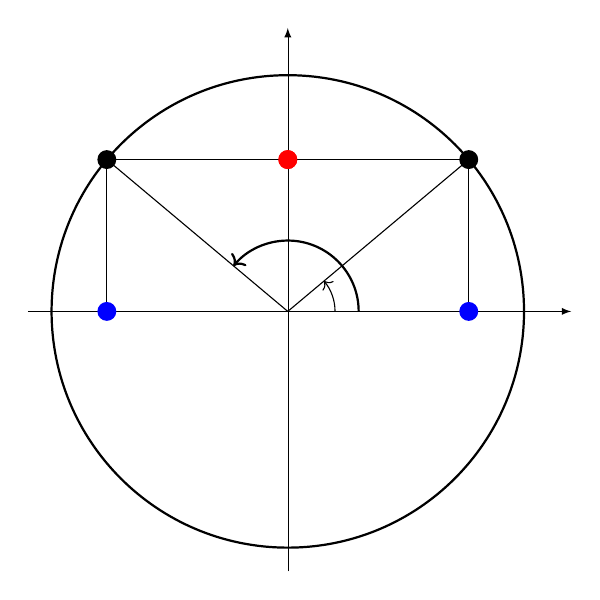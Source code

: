 \begin{tikzpicture}[scale=3]

	\draw[->,>=latex, black, very thin] (-1.1,0) -- (1.2,0);
	\draw[->,>=latex, black, very thin] (0,-1.1) -- (0,1.2);

        % draw the unit circle
        \draw[thick] (0cm,0cm) circle(1);

      \def\x{40};
       \coordinate (M) at ({\x}:1);
       \coordinate (Cos) at ({cos(\x)},0);
       \coordinate (Sin) at (0,{sin(\x)},0);
       \coordinate (Tan) at (1,{sin(\x)/cos(\x)});

       	\fill (M) circle (0.04);

        \draw (0,0)--(M);

       \draw (M)--(Cos);
       \draw (M)--(Sin);

	\fill[blue] (Cos) circle (0.04); % node[below, blue] {$\cos x$};
	\fill[red] (Sin) circle (0.04); % node[above right, red] {$\sin x$};


     \draw[->] (0.2,0) arc(0:{\x}:0.2) ;
 %     \node[right] at ({\x/2}:0.1) {$x$};


% Pi - x

      \def\xx{180-\x};
       \coordinate (MM) at ({\xx}:1);
       \coordinate (CCos) at ({cos(\xx)},0);
       \coordinate (SSin) at (0,{sin(\xx)},0);


       	\fill (MM) circle (0.04);

        \draw (0,0)--(MM);

       \draw (MM)--(CCos);
       \draw (MM)--(SSin);

	\fill[blue] (CCos) circle (0.04); % node[below, blue] {$\cos (\pi -x)$};
	\fill[red] (SSin) circle (0.04) ; %node[above left, red] {$\sin (\pi-x)$};


     \draw[thick, ->] (0.3,0) arc(0:{\xx}:0.3) ;
  %    \node[right] at ({\x/2}:0.3) {$\pi-x$};


\end{tikzpicture}
